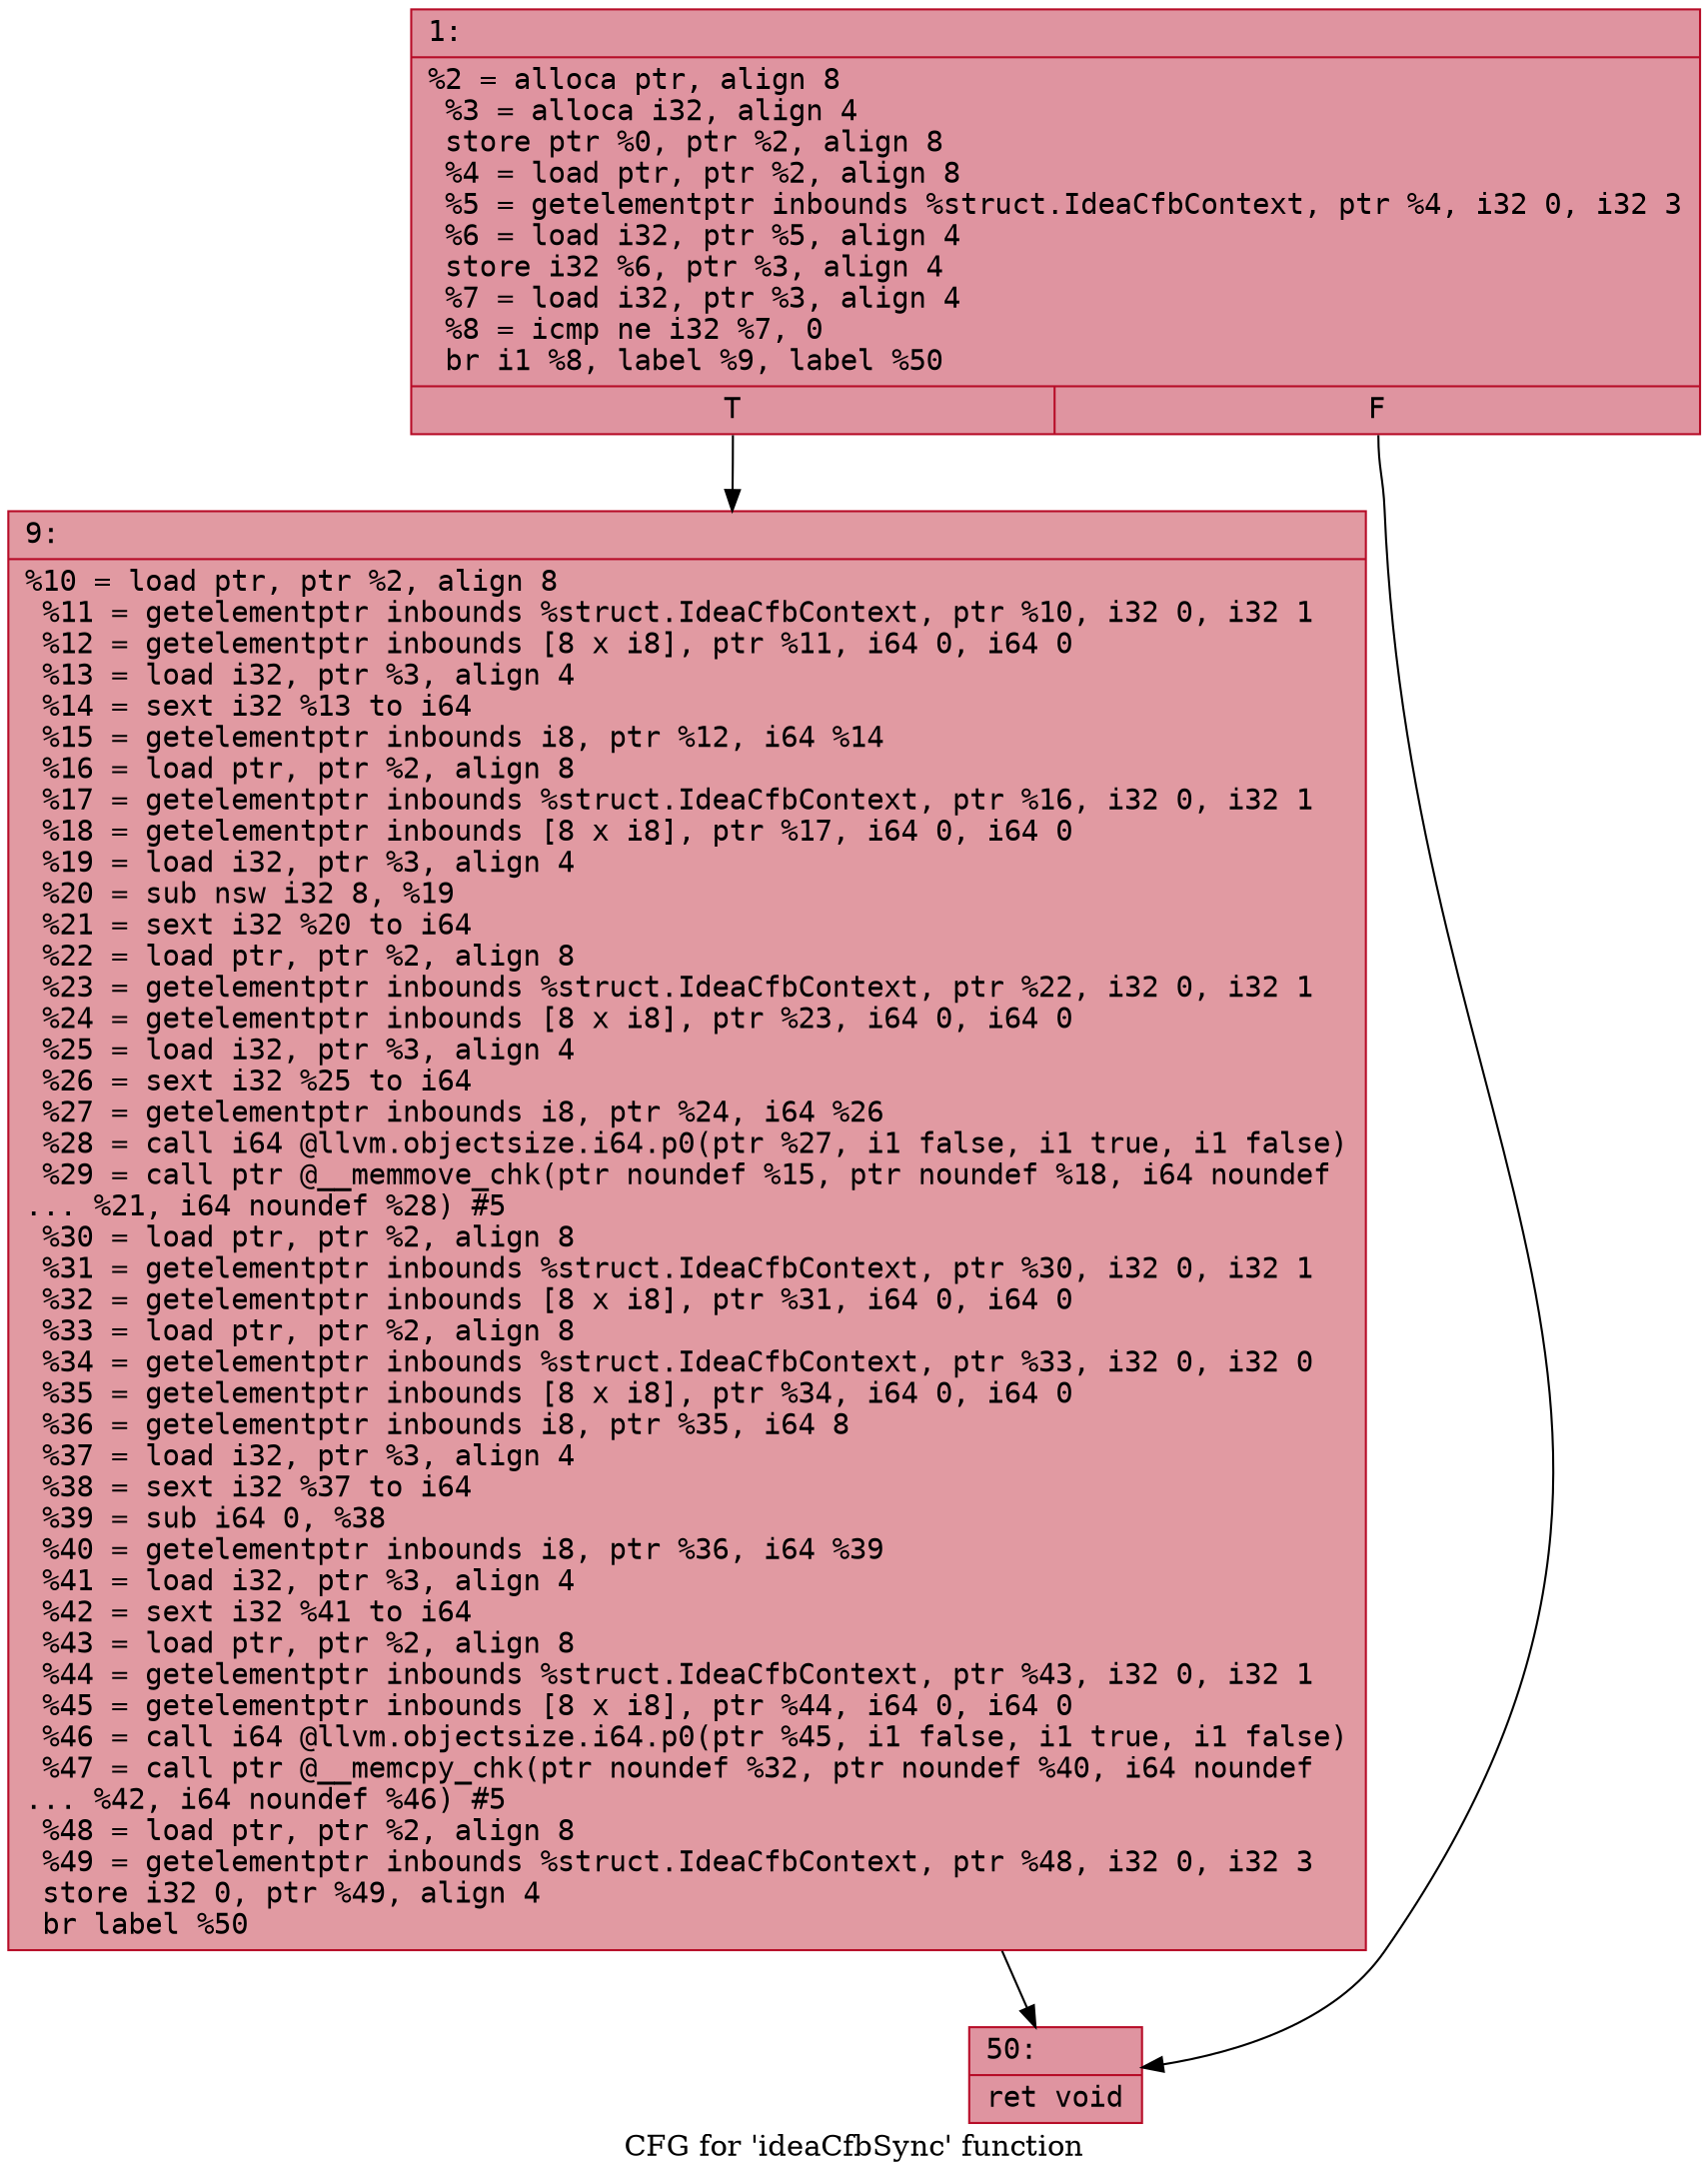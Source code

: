 digraph "CFG for 'ideaCfbSync' function" {
	label="CFG for 'ideaCfbSync' function";

	Node0x600000bae620 [shape=record,color="#b70d28ff", style=filled, fillcolor="#b70d2870" fontname="Courier",label="{1:\l|  %2 = alloca ptr, align 8\l  %3 = alloca i32, align 4\l  store ptr %0, ptr %2, align 8\l  %4 = load ptr, ptr %2, align 8\l  %5 = getelementptr inbounds %struct.IdeaCfbContext, ptr %4, i32 0, i32 3\l  %6 = load i32, ptr %5, align 4\l  store i32 %6, ptr %3, align 4\l  %7 = load i32, ptr %3, align 4\l  %8 = icmp ne i32 %7, 0\l  br i1 %8, label %9, label %50\l|{<s0>T|<s1>F}}"];
	Node0x600000bae620:s0 -> Node0x600000bae670[tooltip="1 -> 9\nProbability 62.50%" ];
	Node0x600000bae620:s1 -> Node0x600000bae6c0[tooltip="1 -> 50\nProbability 37.50%" ];
	Node0x600000bae670 [shape=record,color="#b70d28ff", style=filled, fillcolor="#bb1b2c70" fontname="Courier",label="{9:\l|  %10 = load ptr, ptr %2, align 8\l  %11 = getelementptr inbounds %struct.IdeaCfbContext, ptr %10, i32 0, i32 1\l  %12 = getelementptr inbounds [8 x i8], ptr %11, i64 0, i64 0\l  %13 = load i32, ptr %3, align 4\l  %14 = sext i32 %13 to i64\l  %15 = getelementptr inbounds i8, ptr %12, i64 %14\l  %16 = load ptr, ptr %2, align 8\l  %17 = getelementptr inbounds %struct.IdeaCfbContext, ptr %16, i32 0, i32 1\l  %18 = getelementptr inbounds [8 x i8], ptr %17, i64 0, i64 0\l  %19 = load i32, ptr %3, align 4\l  %20 = sub nsw i32 8, %19\l  %21 = sext i32 %20 to i64\l  %22 = load ptr, ptr %2, align 8\l  %23 = getelementptr inbounds %struct.IdeaCfbContext, ptr %22, i32 0, i32 1\l  %24 = getelementptr inbounds [8 x i8], ptr %23, i64 0, i64 0\l  %25 = load i32, ptr %3, align 4\l  %26 = sext i32 %25 to i64\l  %27 = getelementptr inbounds i8, ptr %24, i64 %26\l  %28 = call i64 @llvm.objectsize.i64.p0(ptr %27, i1 false, i1 true, i1 false)\l  %29 = call ptr @__memmove_chk(ptr noundef %15, ptr noundef %18, i64 noundef\l... %21, i64 noundef %28) #5\l  %30 = load ptr, ptr %2, align 8\l  %31 = getelementptr inbounds %struct.IdeaCfbContext, ptr %30, i32 0, i32 1\l  %32 = getelementptr inbounds [8 x i8], ptr %31, i64 0, i64 0\l  %33 = load ptr, ptr %2, align 8\l  %34 = getelementptr inbounds %struct.IdeaCfbContext, ptr %33, i32 0, i32 0\l  %35 = getelementptr inbounds [8 x i8], ptr %34, i64 0, i64 0\l  %36 = getelementptr inbounds i8, ptr %35, i64 8\l  %37 = load i32, ptr %3, align 4\l  %38 = sext i32 %37 to i64\l  %39 = sub i64 0, %38\l  %40 = getelementptr inbounds i8, ptr %36, i64 %39\l  %41 = load i32, ptr %3, align 4\l  %42 = sext i32 %41 to i64\l  %43 = load ptr, ptr %2, align 8\l  %44 = getelementptr inbounds %struct.IdeaCfbContext, ptr %43, i32 0, i32 1\l  %45 = getelementptr inbounds [8 x i8], ptr %44, i64 0, i64 0\l  %46 = call i64 @llvm.objectsize.i64.p0(ptr %45, i1 false, i1 true, i1 false)\l  %47 = call ptr @__memcpy_chk(ptr noundef %32, ptr noundef %40, i64 noundef\l... %42, i64 noundef %46) #5\l  %48 = load ptr, ptr %2, align 8\l  %49 = getelementptr inbounds %struct.IdeaCfbContext, ptr %48, i32 0, i32 3\l  store i32 0, ptr %49, align 4\l  br label %50\l}"];
	Node0x600000bae670 -> Node0x600000bae6c0[tooltip="9 -> 50\nProbability 100.00%" ];
	Node0x600000bae6c0 [shape=record,color="#b70d28ff", style=filled, fillcolor="#b70d2870" fontname="Courier",label="{50:\l|  ret void\l}"];
}
